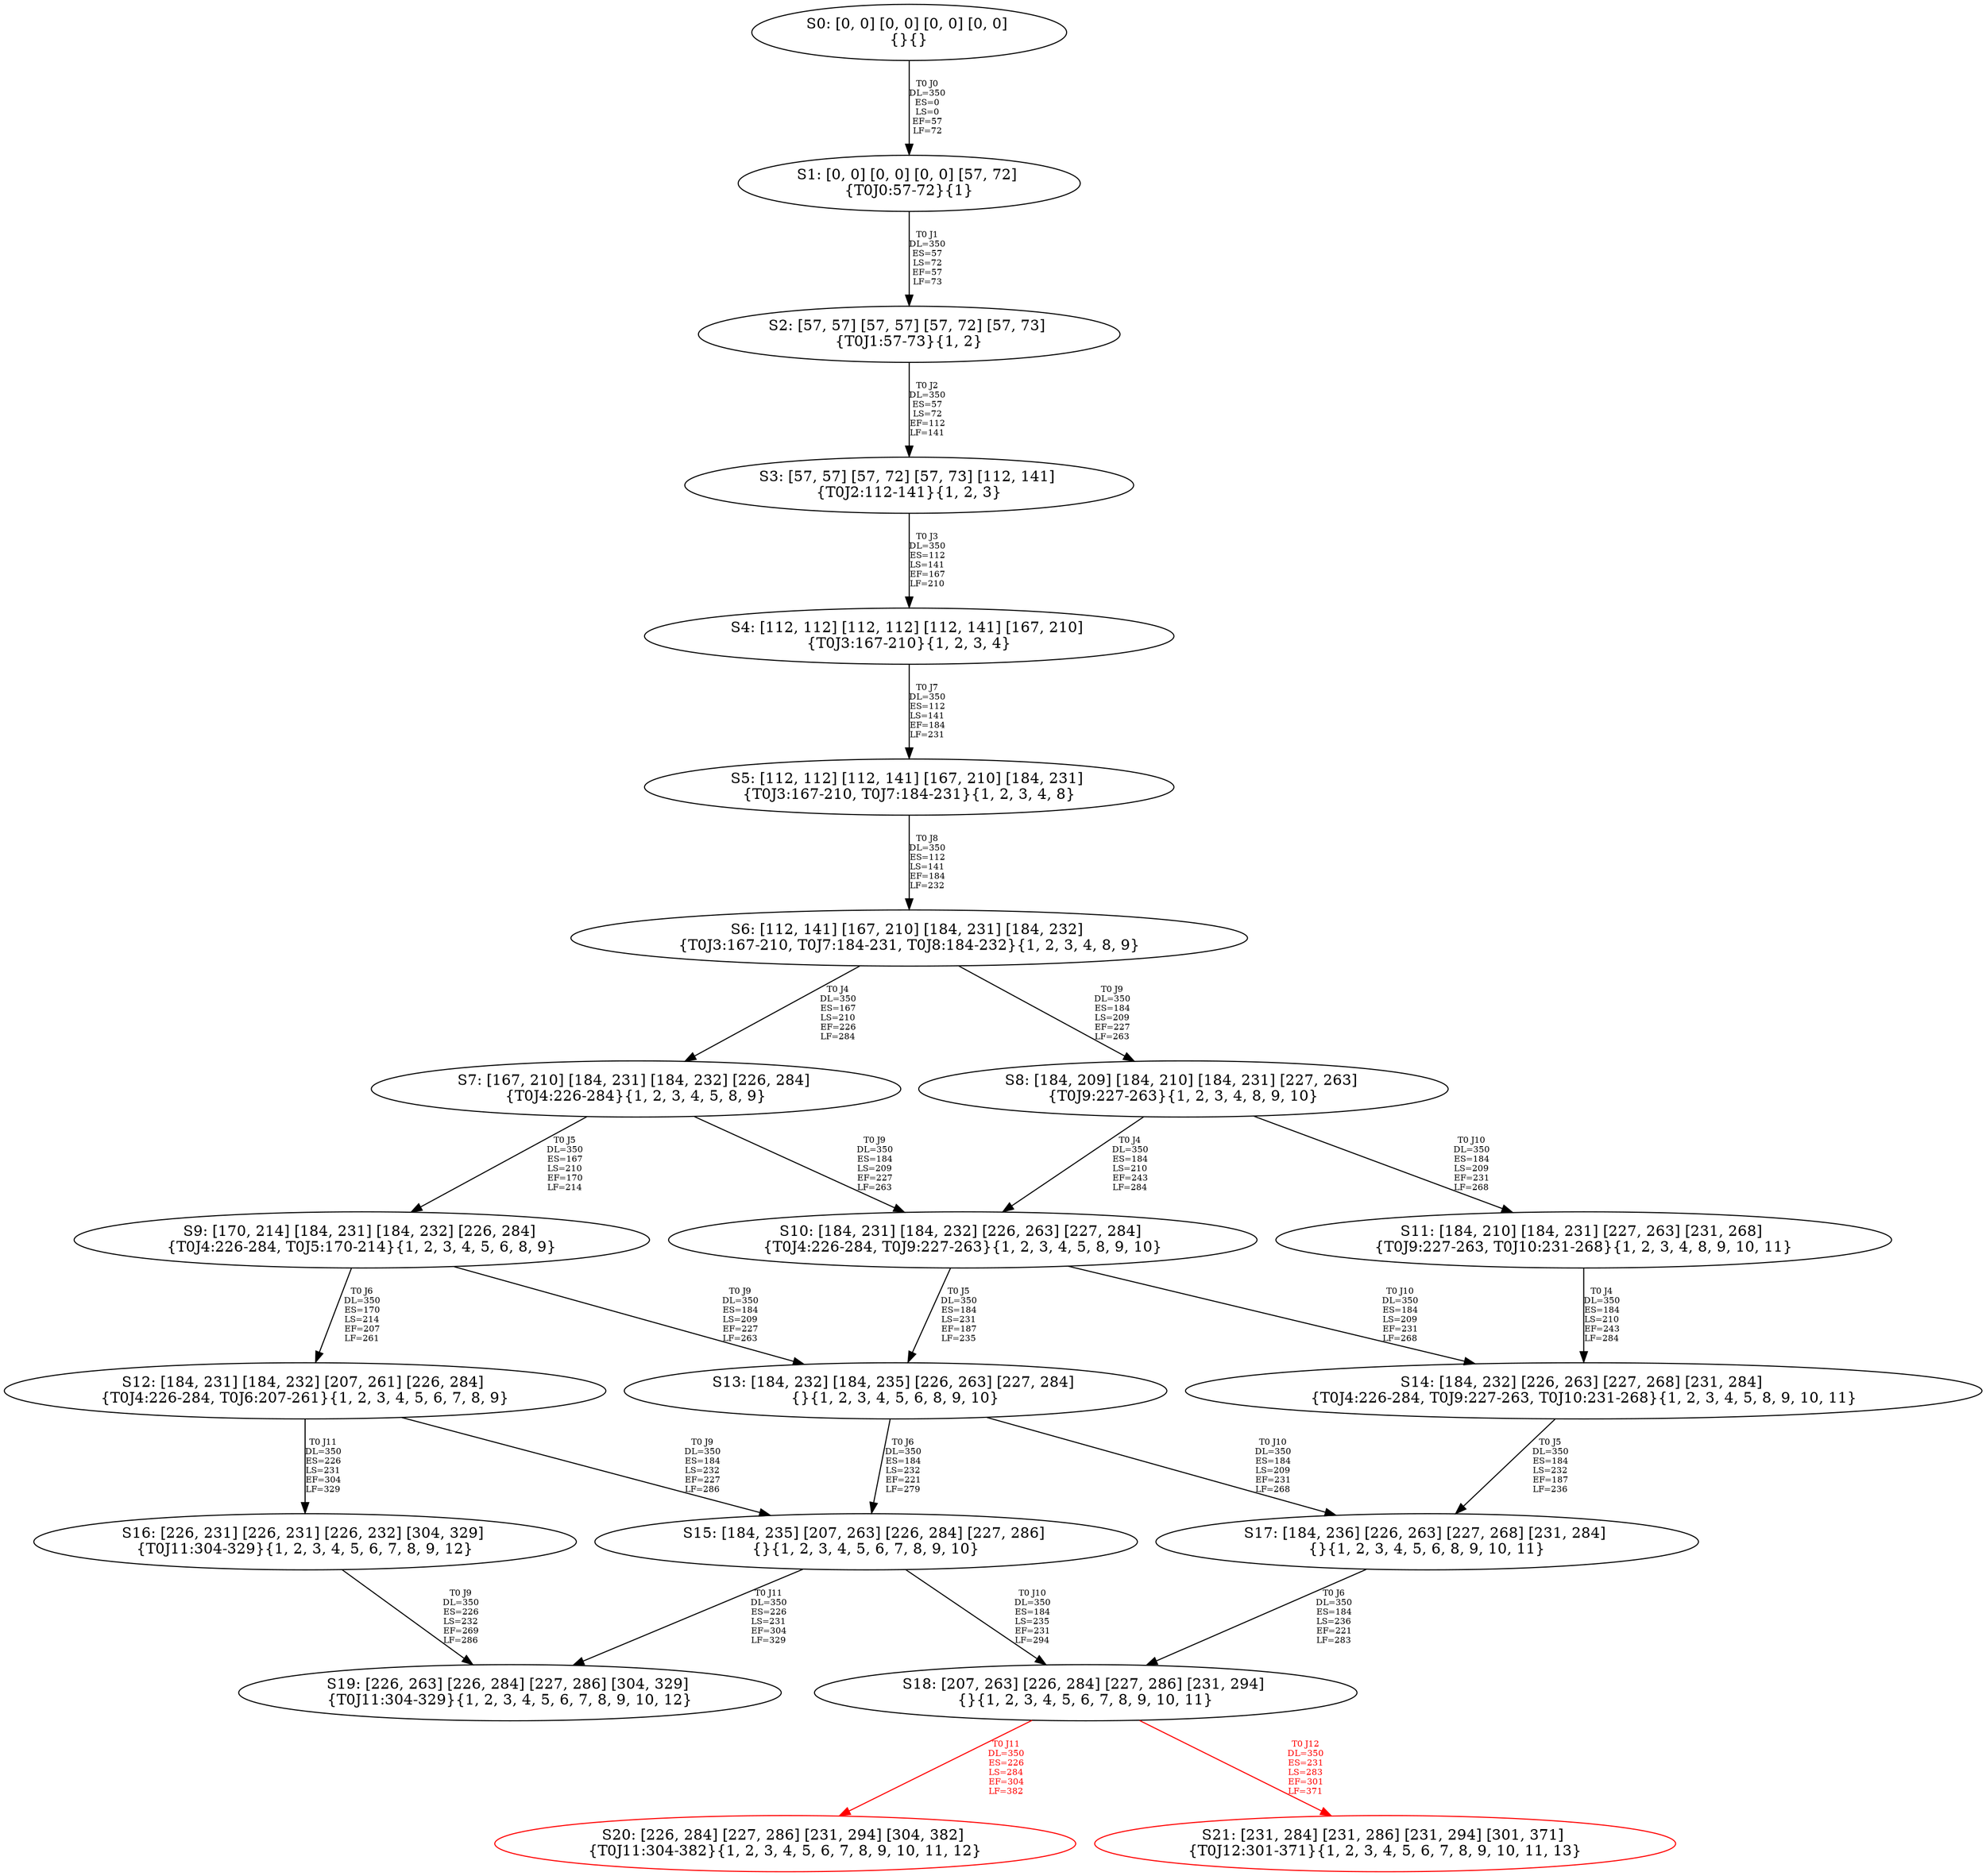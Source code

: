 digraph {
	S0[label="S0: [0, 0] [0, 0] [0, 0] [0, 0] \n{}{}"];
	S1[label="S1: [0, 0] [0, 0] [0, 0] [57, 72] \n{T0J0:57-72}{1}"];
	S2[label="S2: [57, 57] [57, 57] [57, 72] [57, 73] \n{T0J1:57-73}{1, 2}"];
	S3[label="S3: [57, 57] [57, 72] [57, 73] [112, 141] \n{T0J2:112-141}{1, 2, 3}"];
	S4[label="S4: [112, 112] [112, 112] [112, 141] [167, 210] \n{T0J3:167-210}{1, 2, 3, 4}"];
	S5[label="S5: [112, 112] [112, 141] [167, 210] [184, 231] \n{T0J3:167-210, T0J7:184-231}{1, 2, 3, 4, 8}"];
	S6[label="S6: [112, 141] [167, 210] [184, 231] [184, 232] \n{T0J3:167-210, T0J7:184-231, T0J8:184-232}{1, 2, 3, 4, 8, 9}"];
	S7[label="S7: [167, 210] [184, 231] [184, 232] [226, 284] \n{T0J4:226-284}{1, 2, 3, 4, 5, 8, 9}"];
	S8[label="S8: [184, 209] [184, 210] [184, 231] [227, 263] \n{T0J9:227-263}{1, 2, 3, 4, 8, 9, 10}"];
	S9[label="S9: [170, 214] [184, 231] [184, 232] [226, 284] \n{T0J4:226-284, T0J5:170-214}{1, 2, 3, 4, 5, 6, 8, 9}"];
	S10[label="S10: [184, 231] [184, 232] [226, 263] [227, 284] \n{T0J4:226-284, T0J9:227-263}{1, 2, 3, 4, 5, 8, 9, 10}"];
	S11[label="S11: [184, 210] [184, 231] [227, 263] [231, 268] \n{T0J9:227-263, T0J10:231-268}{1, 2, 3, 4, 8, 9, 10, 11}"];
	S12[label="S12: [184, 231] [184, 232] [207, 261] [226, 284] \n{T0J4:226-284, T0J6:207-261}{1, 2, 3, 4, 5, 6, 7, 8, 9}"];
	S13[label="S13: [184, 232] [184, 235] [226, 263] [227, 284] \n{}{1, 2, 3, 4, 5, 6, 8, 9, 10}"];
	S14[label="S14: [184, 232] [226, 263] [227, 268] [231, 284] \n{T0J4:226-284, T0J9:227-263, T0J10:231-268}{1, 2, 3, 4, 5, 8, 9, 10, 11}"];
	S15[label="S15: [184, 235] [207, 263] [226, 284] [227, 286] \n{}{1, 2, 3, 4, 5, 6, 7, 8, 9, 10}"];
	S16[label="S16: [226, 231] [226, 231] [226, 232] [304, 329] \n{T0J11:304-329}{1, 2, 3, 4, 5, 6, 7, 8, 9, 12}"];
	S17[label="S17: [184, 236] [226, 263] [227, 268] [231, 284] \n{}{1, 2, 3, 4, 5, 6, 8, 9, 10, 11}"];
	S18[label="S18: [207, 263] [226, 284] [227, 286] [231, 294] \n{}{1, 2, 3, 4, 5, 6, 7, 8, 9, 10, 11}"];
	S19[label="S19: [226, 263] [226, 284] [227, 286] [304, 329] \n{T0J11:304-329}{1, 2, 3, 4, 5, 6, 7, 8, 9, 10, 12}"];
	S20[label="S20: [226, 284] [227, 286] [231, 294] [304, 382] \n{T0J11:304-382}{1, 2, 3, 4, 5, 6, 7, 8, 9, 10, 11, 12}"];
	S21[label="S21: [231, 284] [231, 286] [231, 294] [301, 371] \n{T0J12:301-371}{1, 2, 3, 4, 5, 6, 7, 8, 9, 10, 11, 13}"];
	S0 -> S1[label="T0 J0\nDL=350\nES=0\nLS=0\nEF=57\nLF=72",fontsize=8];
	S1 -> S2[label="T0 J1\nDL=350\nES=57\nLS=72\nEF=57\nLF=73",fontsize=8];
	S2 -> S3[label="T0 J2\nDL=350\nES=57\nLS=72\nEF=112\nLF=141",fontsize=8];
	S3 -> S4[label="T0 J3\nDL=350\nES=112\nLS=141\nEF=167\nLF=210",fontsize=8];
	S4 -> S5[label="T0 J7\nDL=350\nES=112\nLS=141\nEF=184\nLF=231",fontsize=8];
	S5 -> S6[label="T0 J8\nDL=350\nES=112\nLS=141\nEF=184\nLF=232",fontsize=8];
	S6 -> S7[label="T0 J4\nDL=350\nES=167\nLS=210\nEF=226\nLF=284",fontsize=8];
	S6 -> S8[label="T0 J9\nDL=350\nES=184\nLS=209\nEF=227\nLF=263",fontsize=8];
	S7 -> S9[label="T0 J5\nDL=350\nES=167\nLS=210\nEF=170\nLF=214",fontsize=8];
	S7 -> S10[label="T0 J9\nDL=350\nES=184\nLS=209\nEF=227\nLF=263",fontsize=8];
	S8 -> S10[label="T0 J4\nDL=350\nES=184\nLS=210\nEF=243\nLF=284",fontsize=8];
	S8 -> S11[label="T0 J10\nDL=350\nES=184\nLS=209\nEF=231\nLF=268",fontsize=8];
	S9 -> S12[label="T0 J6\nDL=350\nES=170\nLS=214\nEF=207\nLF=261",fontsize=8];
	S9 -> S13[label="T0 J9\nDL=350\nES=184\nLS=209\nEF=227\nLF=263",fontsize=8];
	S10 -> S13[label="T0 J5\nDL=350\nES=184\nLS=231\nEF=187\nLF=235",fontsize=8];
	S10 -> S14[label="T0 J10\nDL=350\nES=184\nLS=209\nEF=231\nLF=268",fontsize=8];
	S11 -> S14[label="T0 J4\nDL=350\nES=184\nLS=210\nEF=243\nLF=284",fontsize=8];
	S12 -> S15[label="T0 J9\nDL=350\nES=184\nLS=232\nEF=227\nLF=286",fontsize=8];
	S12 -> S16[label="T0 J11\nDL=350\nES=226\nLS=231\nEF=304\nLF=329",fontsize=8];
	S13 -> S15[label="T0 J6\nDL=350\nES=184\nLS=232\nEF=221\nLF=279",fontsize=8];
	S13 -> S17[label="T0 J10\nDL=350\nES=184\nLS=209\nEF=231\nLF=268",fontsize=8];
	S14 -> S17[label="T0 J5\nDL=350\nES=184\nLS=232\nEF=187\nLF=236",fontsize=8];
	S15 -> S18[label="T0 J10\nDL=350\nES=184\nLS=235\nEF=231\nLF=294",fontsize=8];
	S15 -> S19[label="T0 J11\nDL=350\nES=226\nLS=231\nEF=304\nLF=329",fontsize=8];
	S16 -> S19[label="T0 J9\nDL=350\nES=226\nLS=232\nEF=269\nLF=286",fontsize=8];
	S17 -> S18[label="T0 J6\nDL=350\nES=184\nLS=236\nEF=221\nLF=283",fontsize=8];
	S18 -> S20[label="T0 J11\nDL=350\nES=226\nLS=284\nEF=304\nLF=382",color=Red,fontcolor=Red,fontsize=8];
S20[color=Red];
	S18 -> S21[label="T0 J12\nDL=350\nES=231\nLS=283\nEF=301\nLF=371",color=Red,fontcolor=Red,fontsize=8];
S21[color=Red];
}
